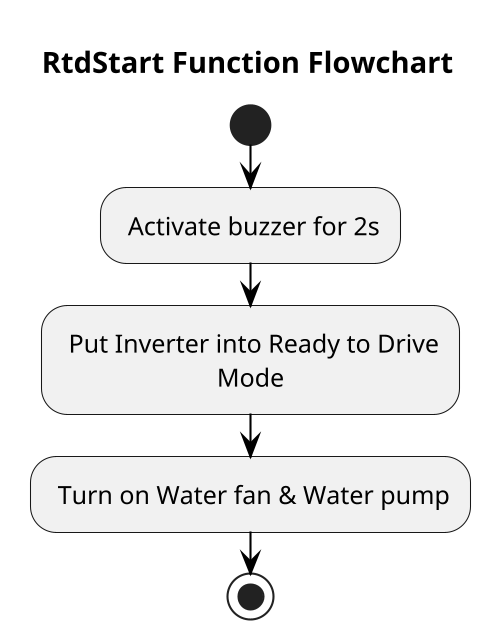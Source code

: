 @startuml
skinparam {
    dpi 200
    shadowing false
    arrowFontSize 12
    defaultFontSize 12
    defaultTextAlignment center
    arrowThickness 1
    arrowColor black
    arrowFontColor black
    maxMessageSize 100
    wrapWidth 200
    nodeSpacing 50
    rankSpacing 50
    direction top to bottom
}

title RtdStart Function Flowchart

start
: Activate buzzer for 2s;
: Put Inverter into Ready to Drive Mode;
: Turn on Water fan & Water pump;


stop
@enduml
